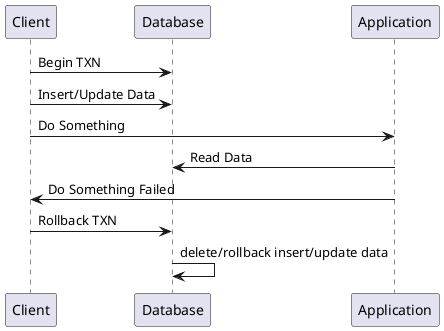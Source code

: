 @startuml
Client -> Database: Begin TXN
Client -> Database: Insert/Update Data
Client -> Application: Do Something
Application -> Database: Read Data
Application -> Client: Do Something Failed
Client -> Database: Rollback TXN
Database -> Database: delete/rollback insert/update data

@enduml